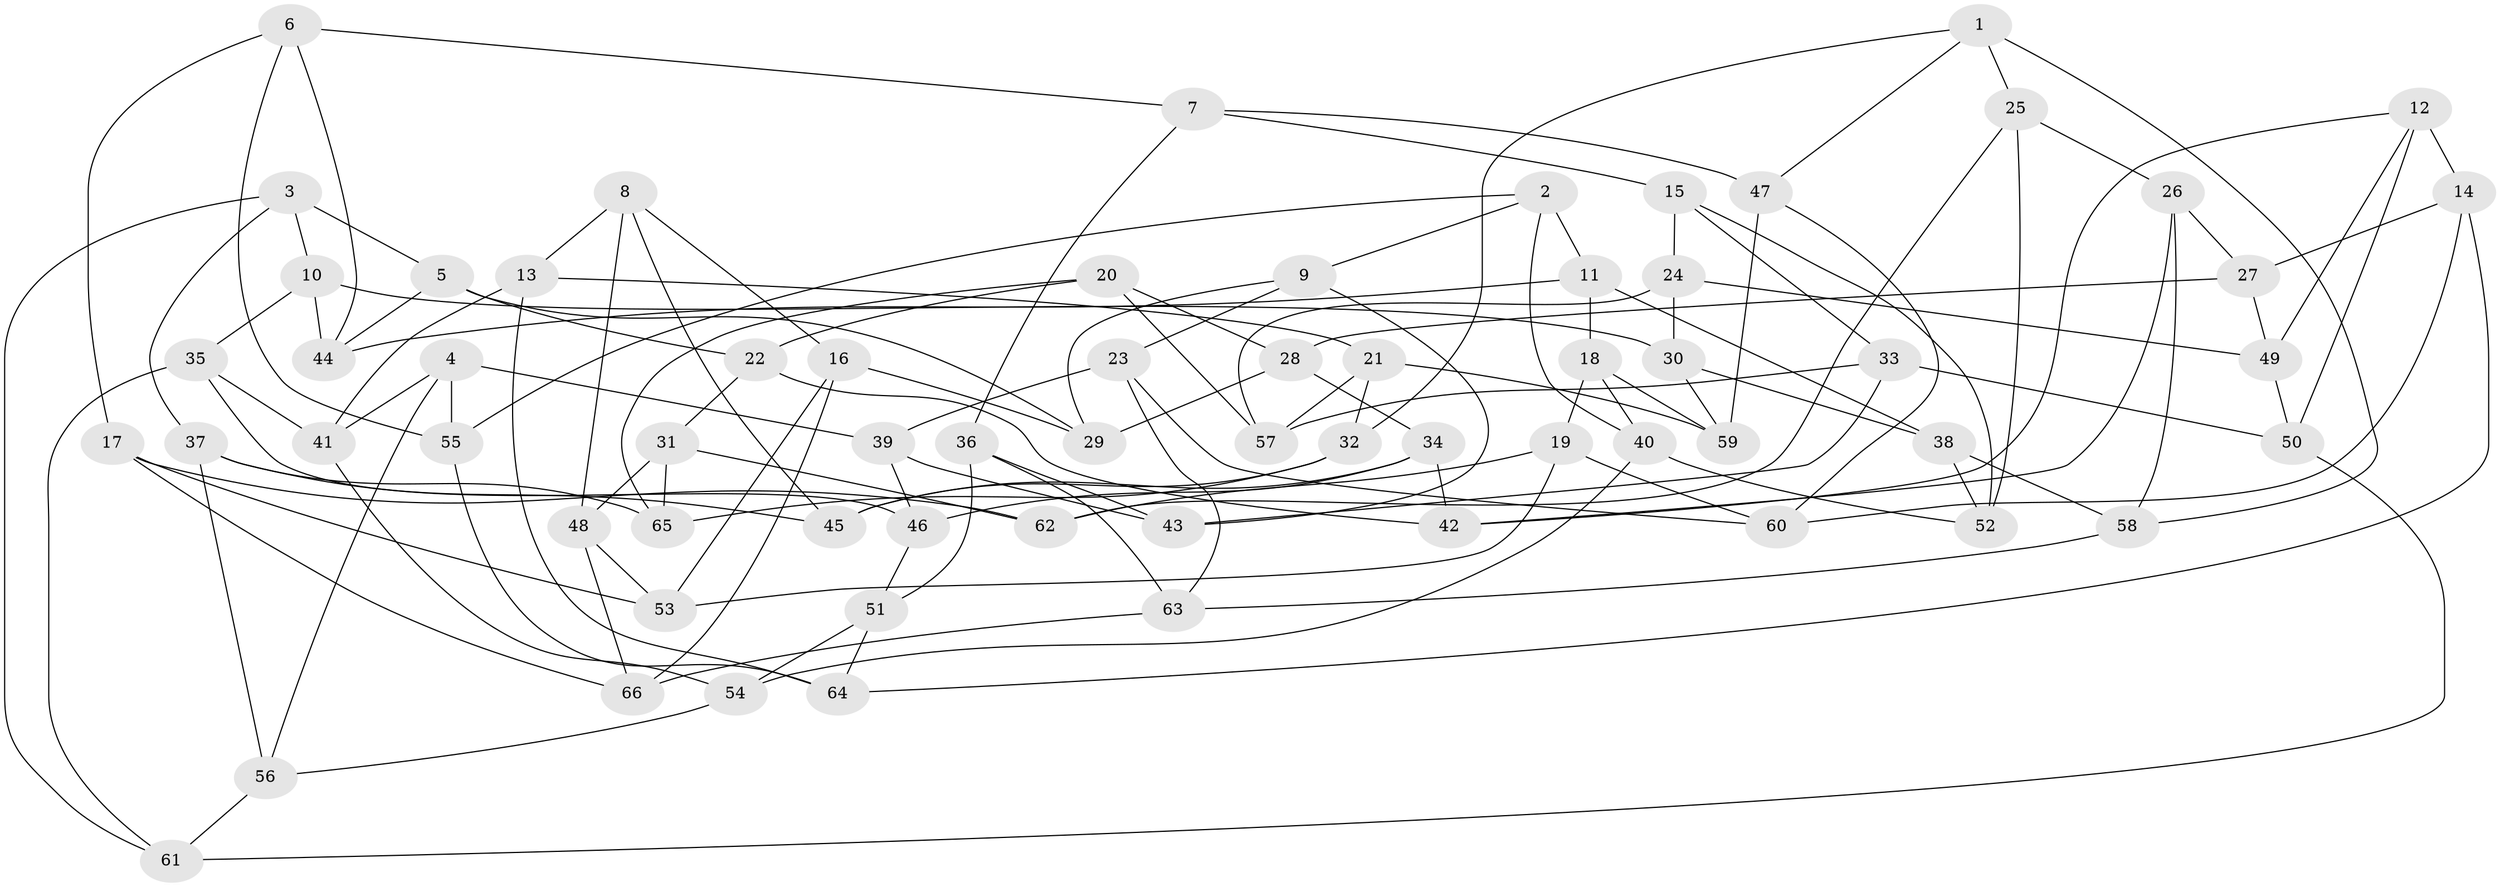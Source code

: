 // Generated by graph-tools (version 1.1) at 2025/26/03/09/25 03:26:57]
// undirected, 66 vertices, 132 edges
graph export_dot {
graph [start="1"]
  node [color=gray90,style=filled];
  1;
  2;
  3;
  4;
  5;
  6;
  7;
  8;
  9;
  10;
  11;
  12;
  13;
  14;
  15;
  16;
  17;
  18;
  19;
  20;
  21;
  22;
  23;
  24;
  25;
  26;
  27;
  28;
  29;
  30;
  31;
  32;
  33;
  34;
  35;
  36;
  37;
  38;
  39;
  40;
  41;
  42;
  43;
  44;
  45;
  46;
  47;
  48;
  49;
  50;
  51;
  52;
  53;
  54;
  55;
  56;
  57;
  58;
  59;
  60;
  61;
  62;
  63;
  64;
  65;
  66;
  1 -- 25;
  1 -- 47;
  1 -- 58;
  1 -- 32;
  2 -- 9;
  2 -- 40;
  2 -- 55;
  2 -- 11;
  3 -- 10;
  3 -- 61;
  3 -- 5;
  3 -- 37;
  4 -- 41;
  4 -- 56;
  4 -- 39;
  4 -- 55;
  5 -- 44;
  5 -- 29;
  5 -- 22;
  6 -- 17;
  6 -- 7;
  6 -- 44;
  6 -- 55;
  7 -- 15;
  7 -- 47;
  7 -- 36;
  8 -- 45;
  8 -- 13;
  8 -- 48;
  8 -- 16;
  9 -- 29;
  9 -- 43;
  9 -- 23;
  10 -- 44;
  10 -- 35;
  10 -- 30;
  11 -- 38;
  11 -- 18;
  11 -- 44;
  12 -- 50;
  12 -- 49;
  12 -- 14;
  12 -- 42;
  13 -- 64;
  13 -- 21;
  13 -- 41;
  14 -- 27;
  14 -- 64;
  14 -- 60;
  15 -- 24;
  15 -- 52;
  15 -- 33;
  16 -- 29;
  16 -- 53;
  16 -- 66;
  17 -- 53;
  17 -- 62;
  17 -- 66;
  18 -- 19;
  18 -- 40;
  18 -- 59;
  19 -- 53;
  19 -- 62;
  19 -- 60;
  20 -- 28;
  20 -- 22;
  20 -- 57;
  20 -- 65;
  21 -- 32;
  21 -- 59;
  21 -- 57;
  22 -- 42;
  22 -- 31;
  23 -- 39;
  23 -- 60;
  23 -- 63;
  24 -- 57;
  24 -- 30;
  24 -- 49;
  25 -- 62;
  25 -- 26;
  25 -- 52;
  26 -- 42;
  26 -- 58;
  26 -- 27;
  27 -- 49;
  27 -- 28;
  28 -- 29;
  28 -- 34;
  30 -- 38;
  30 -- 59;
  31 -- 48;
  31 -- 62;
  31 -- 65;
  32 -- 65;
  32 -- 45;
  33 -- 43;
  33 -- 50;
  33 -- 57;
  34 -- 42;
  34 -- 45;
  34 -- 46;
  35 -- 41;
  35 -- 61;
  35 -- 46;
  36 -- 43;
  36 -- 63;
  36 -- 51;
  37 -- 56;
  37 -- 45;
  37 -- 65;
  38 -- 58;
  38 -- 52;
  39 -- 43;
  39 -- 46;
  40 -- 54;
  40 -- 52;
  41 -- 54;
  46 -- 51;
  47 -- 60;
  47 -- 59;
  48 -- 66;
  48 -- 53;
  49 -- 50;
  50 -- 61;
  51 -- 64;
  51 -- 54;
  54 -- 56;
  55 -- 64;
  56 -- 61;
  58 -- 63;
  63 -- 66;
}
